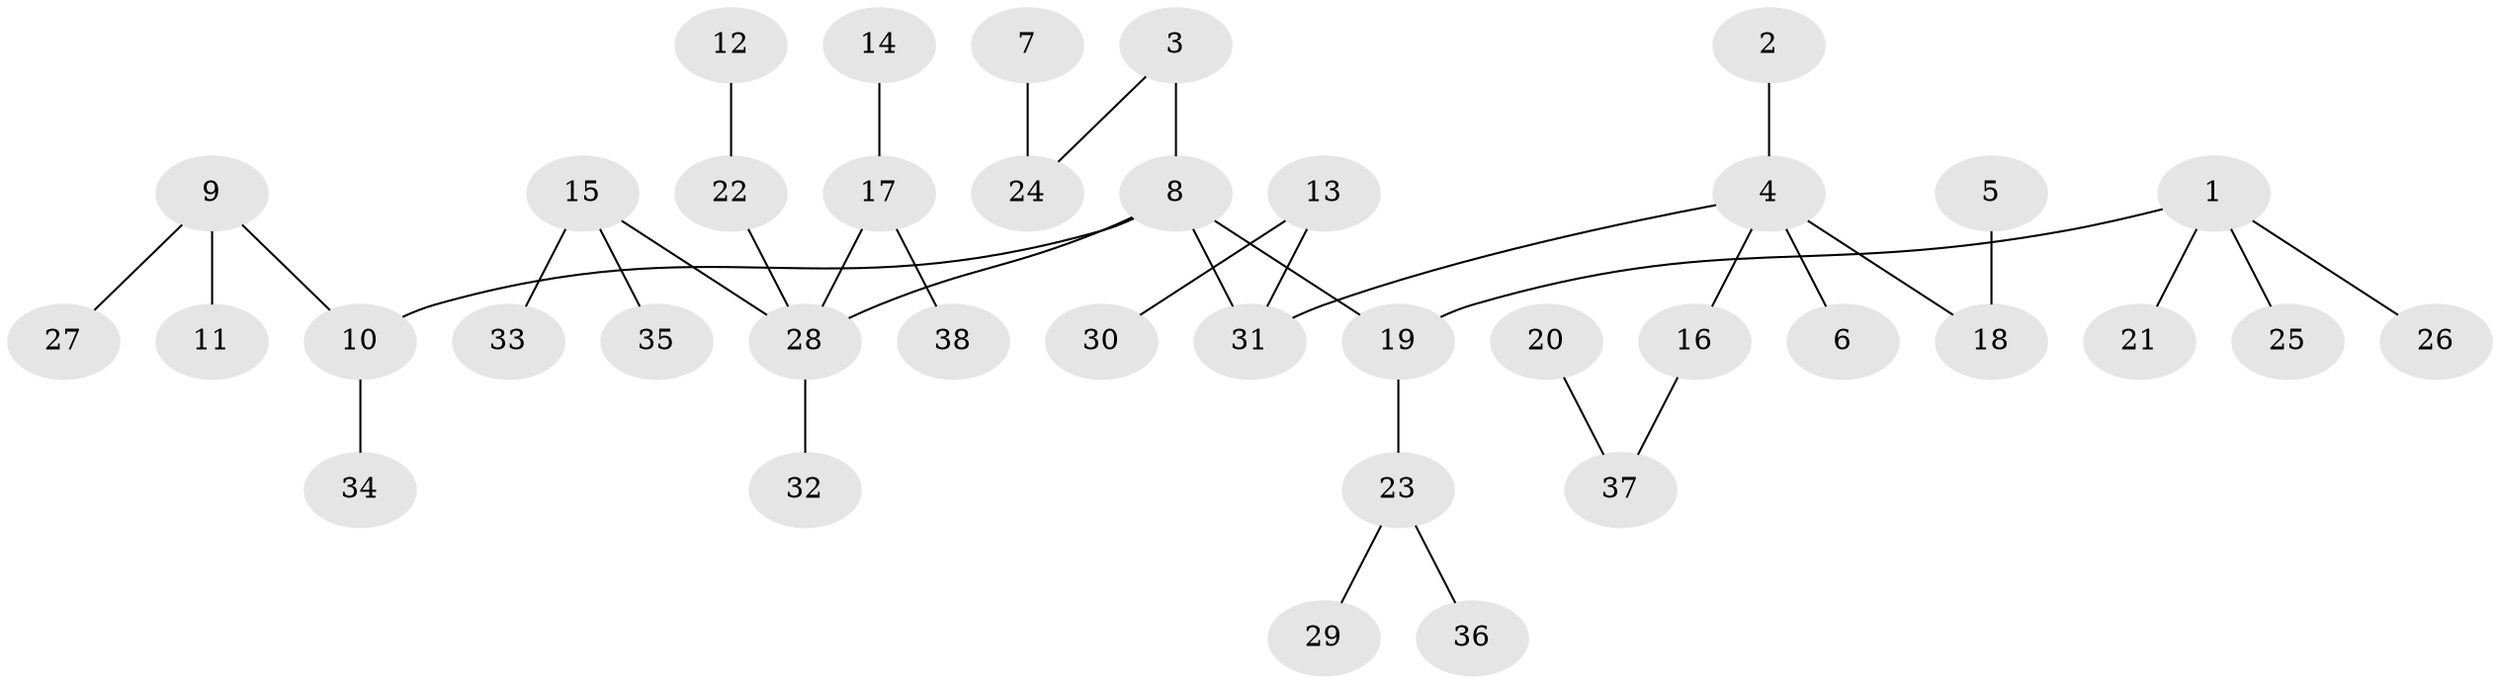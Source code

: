 // original degree distribution, {5: 0.02631578947368421, 6: 0.039473684210526314, 4: 0.06578947368421052, 3: 0.11842105263157894, 1: 0.5131578947368421, 2: 0.23684210526315788}
// Generated by graph-tools (version 1.1) at 2025/02/03/09/25 03:02:30]
// undirected, 38 vertices, 37 edges
graph export_dot {
graph [start="1"]
  node [color=gray90,style=filled];
  1;
  2;
  3;
  4;
  5;
  6;
  7;
  8;
  9;
  10;
  11;
  12;
  13;
  14;
  15;
  16;
  17;
  18;
  19;
  20;
  21;
  22;
  23;
  24;
  25;
  26;
  27;
  28;
  29;
  30;
  31;
  32;
  33;
  34;
  35;
  36;
  37;
  38;
  1 -- 19 [weight=1.0];
  1 -- 21 [weight=1.0];
  1 -- 25 [weight=1.0];
  1 -- 26 [weight=1.0];
  2 -- 4 [weight=1.0];
  3 -- 8 [weight=1.0];
  3 -- 24 [weight=1.0];
  4 -- 6 [weight=1.0];
  4 -- 16 [weight=1.0];
  4 -- 18 [weight=1.0];
  4 -- 31 [weight=1.0];
  5 -- 18 [weight=1.0];
  7 -- 24 [weight=1.0];
  8 -- 10 [weight=1.0];
  8 -- 19 [weight=1.0];
  8 -- 28 [weight=1.0];
  8 -- 31 [weight=1.0];
  9 -- 10 [weight=1.0];
  9 -- 11 [weight=1.0];
  9 -- 27 [weight=1.0];
  10 -- 34 [weight=1.0];
  12 -- 22 [weight=1.0];
  13 -- 30 [weight=1.0];
  13 -- 31 [weight=1.0];
  14 -- 17 [weight=1.0];
  15 -- 28 [weight=1.0];
  15 -- 33 [weight=1.0];
  15 -- 35 [weight=1.0];
  16 -- 37 [weight=1.0];
  17 -- 28 [weight=1.0];
  17 -- 38 [weight=1.0];
  19 -- 23 [weight=1.0];
  20 -- 37 [weight=1.0];
  22 -- 28 [weight=1.0];
  23 -- 29 [weight=1.0];
  23 -- 36 [weight=1.0];
  28 -- 32 [weight=1.0];
}
